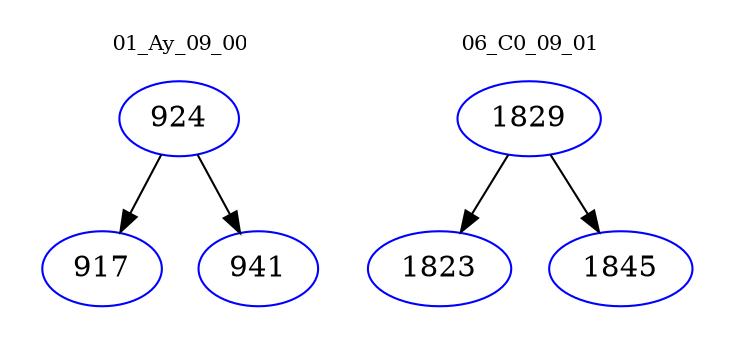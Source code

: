 digraph{
subgraph cluster_0 {
color = white
label = "01_Ay_09_00";
fontsize=10;
T0_924 [label="924", color="blue"]
T0_924 -> T0_917 [color="black"]
T0_917 [label="917", color="blue"]
T0_924 -> T0_941 [color="black"]
T0_941 [label="941", color="blue"]
}
subgraph cluster_1 {
color = white
label = "06_C0_09_01";
fontsize=10;
T1_1829 [label="1829", color="blue"]
T1_1829 -> T1_1823 [color="black"]
T1_1823 [label="1823", color="blue"]
T1_1829 -> T1_1845 [color="black"]
T1_1845 [label="1845", color="blue"]
}
}
